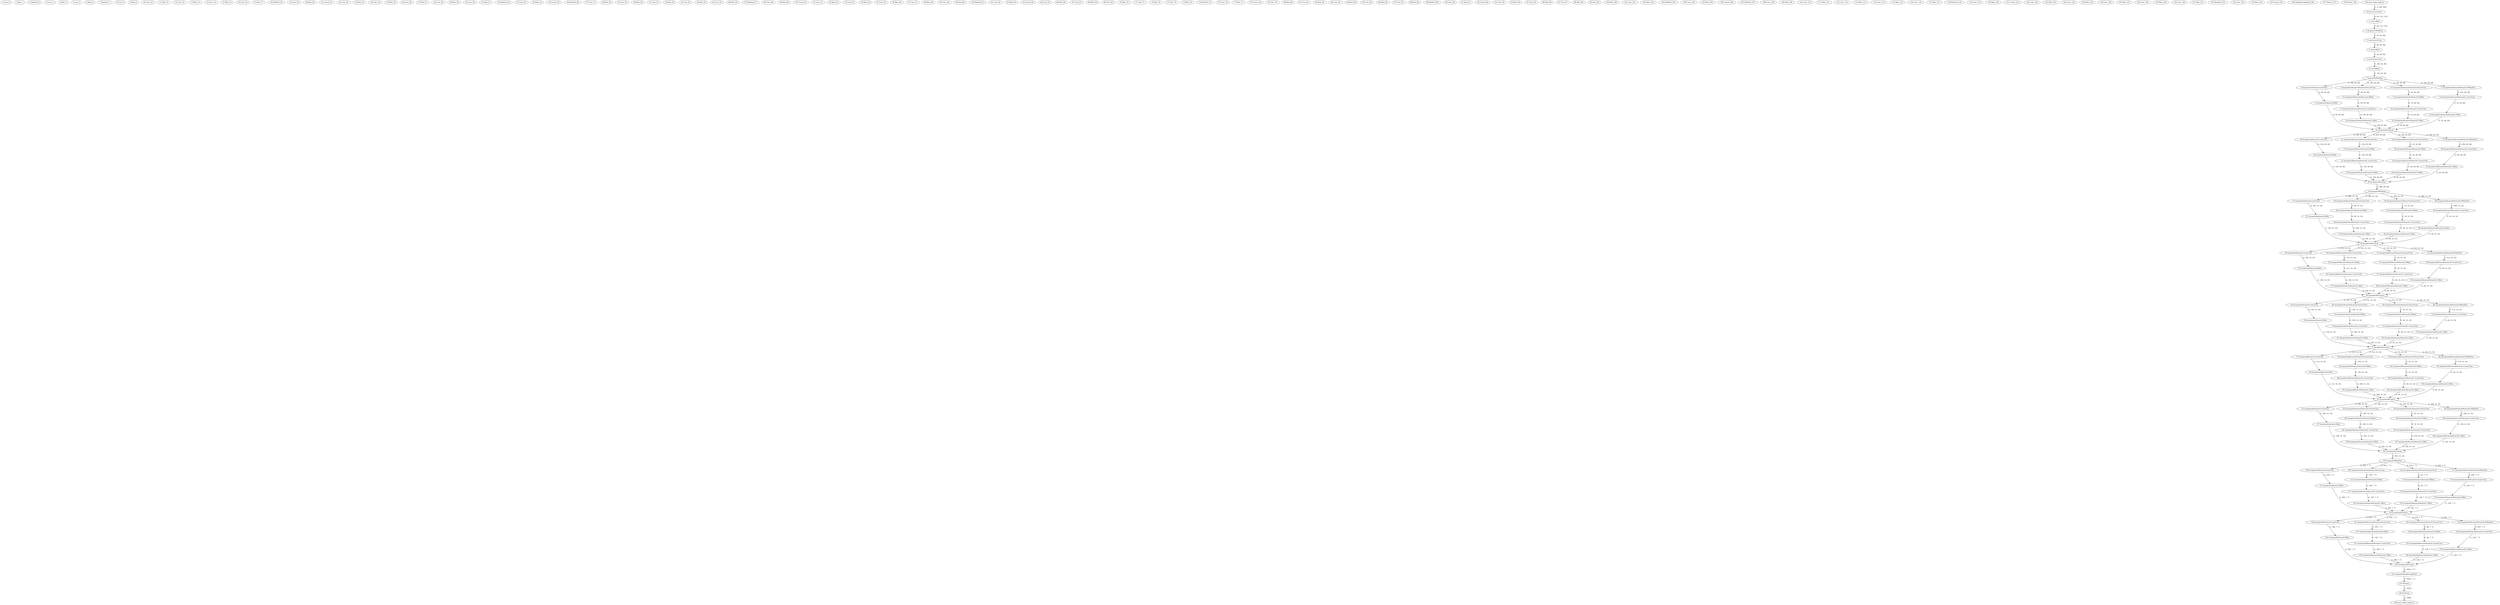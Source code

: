 strict digraph  {
"0 Conv_0" [id=0, type=Conv];
"1 Relu_1" [id=1, type=Relu];
"2 MaxPool_2" [id=2, type=MaxPool];
"3 Conv_3" [id=3, type=Conv];
"4 Relu_4" [id=4, type=Relu];
"5 Conv_5" [id=5, type=Conv];
"6 Relu_6" [id=6, type=Relu];
"7 MaxPool_7" [id=7, type=MaxPool];
"8 Conv_8" [id=8, type=Conv];
"9 Relu_9" [id=9, type=Relu];
"10 Conv_10" [id=10, type=Conv];
"11 Relu_11" [id=11, type=Relu];
"12 Conv_12" [id=12, type=Conv];
"13 Relu_13" [id=13, type=Relu];
"14 Conv_14" [id=14, type=Conv];
"15 Relu_15" [id=15, type=Relu];
"16 Conv_16" [id=16, type=Conv];
"17 Relu_17" [id=17, type=Relu];
"18 MaxPool_18" [id=18, type=MaxPool];
"19 Conv_19" [id=19, type=Conv];
"20 Relu_20" [id=20, type=Relu];
"21 Concat_21" [id=21, type=Concat];
"22 Conv_22" [id=22, type=Conv];
"23 Relu_23" [id=23, type=Relu];
"24 Conv_24" [id=24, type=Conv];
"25 Relu_25" [id=25, type=Relu];
"26 Conv_26" [id=26, type=Conv];
"27 Relu_27" [id=27, type=Relu];
"28 Conv_28" [id=28, type=Conv];
"29 Relu_29" [id=29, type=Relu];
"30 Conv_30" [id=30, type=Conv];
"31 Relu_31" [id=31, type=Relu];
"32 MaxPool_32" [id=32, type=MaxPool];
"33 Conv_33" [id=33, type=Conv];
"34 Relu_34" [id=34, type=Relu];
"35 Concat_35" [id=35, type=Concat];
"36 MaxPool_36" [id=36, type=MaxPool];
"37 Conv_37" [id=37, type=Conv];
"38 Relu_38" [id=38, type=Relu];
"39 Conv_39" [id=39, type=Conv];
"40 Relu_40" [id=40, type=Relu];
"41 Conv_41" [id=41, type=Conv];
"42 Relu_42" [id=42, type=Relu];
"43 Conv_43" [id=43, type=Conv];
"44 Relu_44" [id=44, type=Relu];
"45 Conv_45" [id=45, type=Conv];
"46 Relu_46" [id=46, type=Relu];
"47 MaxPool_47" [id=47, type=MaxPool];
"48 Conv_48" [id=48, type=Conv];
"49 Relu_49" [id=49, type=Relu];
"50 Concat_50" [id=50, type=Concat];
"51 Conv_51" [id=51, type=Conv];
"52 Relu_52" [id=52, type=Relu];
"53 Conv_53" [id=53, type=Conv];
"54 Relu_54" [id=54, type=Relu];
"55 Conv_55" [id=55, type=Conv];
"56 Relu_56" [id=56, type=Relu];
"57 Conv_57" [id=57, type=Conv];
"58 Relu_58" [id=58, type=Relu];
"59 Conv_59" [id=59, type=Conv];
"60 Relu_60" [id=60, type=Relu];
"61 MaxPool_61" [id=61, type=MaxPool];
"62 Conv_62" [id=62, type=Conv];
"63 Relu_63" [id=63, type=Relu];
"64 Concat_64" [id=64, type=Concat];
"65 Conv_65" [id=65, type=Conv];
"66 Relu_66" [id=66, type=Relu];
"67 Conv_67" [id=67, type=Conv];
"68 Relu_68" [id=68, type=Relu];
"69 Conv_69" [id=69, type=Conv];
"70 Relu_70" [id=70, type=Relu];
"71 Conv_71" [id=71, type=Conv];
"72 Relu_72" [id=72, type=Relu];
"73 Conv_73" [id=73, type=Conv];
"74 Relu_74" [id=74, type=Relu];
"75 MaxPool_75" [id=75, type=MaxPool];
"76 Conv_76" [id=76, type=Conv];
"77 Relu_77" [id=77, type=Relu];
"78 Concat_78" [id=78, type=Concat];
"79 Conv_79" [id=79, type=Conv];
"80 Relu_80" [id=80, type=Relu];
"81 Conv_81" [id=81, type=Conv];
"82 Relu_82" [id=82, type=Relu];
"83 Conv_83" [id=83, type=Conv];
"84 Relu_84" [id=84, type=Relu];
"85 Conv_85" [id=85, type=Conv];
"86 Relu_86" [id=86, type=Relu];
"87 Conv_87" [id=87, type=Conv];
"88 Relu_88" [id=88, type=Relu];
"89 MaxPool_89" [id=89, type=MaxPool];
"90 Conv_90" [id=90, type=Conv];
"91 Relu_91" [id=91, type=Relu];
"92 Concat_92" [id=92, type=Concat];
"93 Conv_93" [id=93, type=Conv];
"94 Relu_94" [id=94, type=Relu];
"95 Conv_95" [id=95, type=Conv];
"96 Relu_96" [id=96, type=Relu];
"97 Conv_97" [id=97, type=Conv];
"98 Relu_98" [id=98, type=Relu];
"99 Conv_99" [id=99, type=Conv];
"100 Relu_100" [id=100, type=Relu];
"101 Conv_101" [id=101, type=Conv];
"102 Relu_102" [id=102, type=Relu];
"103 MaxPool_103" [id=103, type=MaxPool];
"104 Conv_104" [id=104, type=Conv];
"105 Relu_105" [id=105, type=Relu];
"106 Concat_106" [id=106, type=Concat];
"107 MaxPool_107" [id=107, type=MaxPool];
"108 Conv_108" [id=108, type=Conv];
"109 Relu_109" [id=109, type=Relu];
"110 Conv_110" [id=110, type=Conv];
"111 Relu_111" [id=111, type=Relu];
"112 Conv_112" [id=112, type=Conv];
"113 Relu_113" [id=113, type=Relu];
"114 Conv_114" [id=114, type=Conv];
"115 Relu_115" [id=115, type=Relu];
"116 Conv_116" [id=116, type=Conv];
"117 Relu_117" [id=117, type=Relu];
"118 MaxPool_118" [id=118, type=MaxPool];
"119 Conv_119" [id=119, type=Conv];
"120 Relu_120" [id=120, type=Relu];
"121 Concat_121" [id=121, type=Concat];
"122 Conv_122" [id=122, type=Conv];
"123 Relu_123" [id=123, type=Relu];
"124 Conv_124" [id=124, type=Conv];
"125 Relu_125" [id=125, type=Relu];
"126 Conv_126" [id=126, type=Conv];
"127 Relu_127" [id=127, type=Relu];
"128 Conv_128" [id=128, type=Conv];
"129 Relu_129" [id=129, type=Relu];
"130 Conv_130" [id=130, type=Conv];
"131 Relu_131" [id=131, type=Relu];
"132 MaxPool_132" [id=132, type=MaxPool];
"133 Conv_133" [id=133, type=Conv];
"134 Relu_134" [id=134, type=Relu];
"135 Concat_135" [id=135, type=Concat];
"136 GlobalAveragePool_136" [id=136, type=GlobalAveragePool];
"137 Flatten_137" [id=137, type=Flatten];
"138 Gemm_138" [id=138, type=Gemm];
"139 nncf_model_input_0" [id=139, type=nncf_model_input];
"140 nncf_model_output_0" [id=140, type=nncf_model_output];
"0 /conv1/conv/Conv" -> "1 /conv1/Relu"  [label="[1, 64, 112, 112]", style=solid];
"1 /conv1/Relu" -> "2 /maxpool1/MaxPool"  [label="[1, 64, 112, 112]", style=solid];
"2 /maxpool1/MaxPool" -> "3 /conv2/conv/Conv"  [label="[1, 64, 56, 56]", style=solid];
"3 /conv2/conv/Conv" -> "4 /conv2/Relu"  [label="[1, 64, 56, 56]", style=solid];
"4 /conv2/Relu" -> "5 /conv3/conv/Conv"  [label="[1, 64, 56, 56]", style=solid];
"5 /conv3/conv/Conv" -> "6 /conv3/Relu"  [label="[1, 192, 56, 56]", style=solid];
"6 /conv3/Relu" -> "7 /maxpool2/MaxPool"  [label="[1, 192, 56, 56]", style=solid];
"7 /maxpool2/MaxPool" -> "8 /inception3a/branch1/conv/Conv"  [label="[1, 192, 28, 28]", style=solid];
"7 /maxpool2/MaxPool" -> "9 /inception3a/branch2/branch2.0/conv/Conv"  [label="[1, 192, 28, 28]", style=solid];
"7 /maxpool2/MaxPool" -> "10 /inception3a/branch3/branch3.0/conv/Conv"  [label="[1, 192, 28, 28]", style=solid];
"7 /maxpool2/MaxPool" -> "11 /inception3a/branch4/branch4.0/MaxPool"  [label="[1, 192, 28, 28]", style=solid];
"8 /inception3a/branch1/conv/Conv" -> "12 /inception3a/branch1/Relu"  [label="[1, 64, 28, 28]", style=solid];
"9 /inception3a/branch2/branch2.0/conv/Conv" -> "13 /inception3a/branch2/branch2.0/Relu"  [label="[1, 96, 28, 28]", style=solid];
"10 /inception3a/branch3/branch3.0/conv/Conv" -> "14 /inception3a/branch3/branch3.0/Relu"  [label="[1, 16, 28, 28]", style=solid];
"11 /inception3a/branch4/branch4.0/MaxPool" -> "15 /inception3a/branch4/branch4.1/conv/Conv"  [label="[1, 192, 28, 28]", style=solid];
"12 /inception3a/branch1/Relu" -> "16 /inception3a/Concat"  [label="[1, 64, 28, 28]", style=solid];
"13 /inception3a/branch2/branch2.0/Relu" -> "17 /inception3a/branch2/branch2.1/conv/Conv"  [label="[1, 96, 28, 28]", style=solid];
"14 /inception3a/branch3/branch3.0/Relu" -> "18 /inception3a/branch3/branch3.1/conv/Conv"  [label="[1, 16, 28, 28]", style=solid];
"15 /inception3a/branch4/branch4.1/conv/Conv" -> "19 /inception3a/branch4/branch4.1/Relu"  [label="[1, 32, 28, 28]", style=solid];
"16 /inception3a/Concat" -> "20 /inception3b/branch1/conv/Conv"  [label="[1, 256, 28, 28]", style=solid];
"16 /inception3a/Concat" -> "21 /inception3b/branch2/branch2.0/conv/Conv"  [label="[1, 256, 28, 28]", style=solid];
"16 /inception3a/Concat" -> "22 /inception3b/branch3/branch3.0/conv/Conv"  [label="[1, 256, 28, 28]", style=solid];
"16 /inception3a/Concat" -> "23 /inception3b/branch4/branch4.0/MaxPool"  [label="[1, 256, 28, 28]", style=solid];
"17 /inception3a/branch2/branch2.1/conv/Conv" -> "24 /inception3a/branch2/branch2.1/Relu"  [label="[1, 128, 28, 28]", style=solid];
"18 /inception3a/branch3/branch3.1/conv/Conv" -> "25 /inception3a/branch3/branch3.1/Relu"  [label="[1, 32, 28, 28]", style=solid];
"19 /inception3a/branch4/branch4.1/Relu" -> "16 /inception3a/Concat"  [label="[1, 32, 28, 28]", style=solid];
"20 /inception3b/branch1/conv/Conv" -> "26 /inception3b/branch1/Relu"  [label="[1, 128, 28, 28]", style=solid];
"21 /inception3b/branch2/branch2.0/conv/Conv" -> "27 /inception3b/branch2/branch2.0/Relu"  [label="[1, 128, 28, 28]", style=solid];
"22 /inception3b/branch3/branch3.0/conv/Conv" -> "28 /inception3b/branch3/branch3.0/Relu"  [label="[1, 32, 28, 28]", style=solid];
"23 /inception3b/branch4/branch4.0/MaxPool" -> "29 /inception3b/branch4/branch4.1/conv/Conv"  [label="[1, 256, 28, 28]", style=solid];
"24 /inception3a/branch2/branch2.1/Relu" -> "16 /inception3a/Concat"  [label="[1, 128, 28, 28]", style=solid];
"25 /inception3a/branch3/branch3.1/Relu" -> "16 /inception3a/Concat"  [label="[1, 32, 28, 28]", style=solid];
"26 /inception3b/branch1/Relu" -> "30 /inception3b/Concat"  [label="[1, 128, 28, 28]", style=solid];
"27 /inception3b/branch2/branch2.0/Relu" -> "31 /inception3b/branch2/branch2.1/conv/Conv"  [label="[1, 128, 28, 28]", style=solid];
"28 /inception3b/branch3/branch3.0/Relu" -> "32 /inception3b/branch3/branch3.1/conv/Conv"  [label="[1, 32, 28, 28]", style=solid];
"29 /inception3b/branch4/branch4.1/conv/Conv" -> "33 /inception3b/branch4/branch4.1/Relu"  [label="[1, 64, 28, 28]", style=solid];
"30 /inception3b/Concat" -> "34 /maxpool3/MaxPool"  [label="[1, 480, 28, 28]", style=solid];
"31 /inception3b/branch2/branch2.1/conv/Conv" -> "35 /inception3b/branch2/branch2.1/Relu"  [label="[1, 192, 28, 28]", style=solid];
"32 /inception3b/branch3/branch3.1/conv/Conv" -> "36 /inception3b/branch3/branch3.1/Relu"  [label="[1, 96, 28, 28]", style=solid];
"33 /inception3b/branch4/branch4.1/Relu" -> "30 /inception3b/Concat"  [label="[1, 64, 28, 28]", style=solid];
"34 /maxpool3/MaxPool" -> "37 /inception4a/branch1/conv/Conv"  [label="[1, 480, 14, 14]", style=solid];
"34 /maxpool3/MaxPool" -> "38 /inception4a/branch2/branch2.0/conv/Conv"  [label="[1, 480, 14, 14]", style=solid];
"34 /maxpool3/MaxPool" -> "39 /inception4a/branch3/branch3.0/conv/Conv"  [label="[1, 480, 14, 14]", style=solid];
"34 /maxpool3/MaxPool" -> "40 /inception4a/branch4/branch4.0/MaxPool"  [label="[1, 480, 14, 14]", style=solid];
"35 /inception3b/branch2/branch2.1/Relu" -> "30 /inception3b/Concat"  [label="[1, 192, 28, 28]", style=solid];
"36 /inception3b/branch3/branch3.1/Relu" -> "30 /inception3b/Concat"  [label="[1, 96, 28, 28]", style=solid];
"37 /inception4a/branch1/conv/Conv" -> "41 /inception4a/branch1/Relu"  [label="[1, 192, 14, 14]", style=solid];
"38 /inception4a/branch2/branch2.0/conv/Conv" -> "42 /inception4a/branch2/branch2.0/Relu"  [label="[1, 96, 14, 14]", style=solid];
"39 /inception4a/branch3/branch3.0/conv/Conv" -> "43 /inception4a/branch3/branch3.0/Relu"  [label="[1, 16, 14, 14]", style=solid];
"40 /inception4a/branch4/branch4.0/MaxPool" -> "44 /inception4a/branch4/branch4.1/conv/Conv"  [label="[1, 480, 14, 14]", style=solid];
"41 /inception4a/branch1/Relu" -> "45 /inception4a/Concat"  [label="[1, 192, 14, 14]", style=solid];
"42 /inception4a/branch2/branch2.0/Relu" -> "46 /inception4a/branch2/branch2.1/conv/Conv"  [label="[1, 96, 14, 14]", style=solid];
"43 /inception4a/branch3/branch3.0/Relu" -> "47 /inception4a/branch3/branch3.1/conv/Conv"  [label="[1, 16, 14, 14]", style=solid];
"44 /inception4a/branch4/branch4.1/conv/Conv" -> "48 /inception4a/branch4/branch4.1/Relu"  [label="[1, 64, 14, 14]", style=solid];
"45 /inception4a/Concat" -> "49 /inception4b/branch1/conv/Conv"  [label="[1, 512, 14, 14]", style=solid];
"45 /inception4a/Concat" -> "50 /inception4b/branch2/branch2.0/conv/Conv"  [label="[1, 512, 14, 14]", style=solid];
"45 /inception4a/Concat" -> "51 /inception4b/branch3/branch3.0/conv/Conv"  [label="[1, 512, 14, 14]", style=solid];
"45 /inception4a/Concat" -> "52 /inception4b/branch4/branch4.0/MaxPool"  [label="[1, 512, 14, 14]", style=solid];
"46 /inception4a/branch2/branch2.1/conv/Conv" -> "53 /inception4a/branch2/branch2.1/Relu"  [label="[1, 208, 14, 14]", style=solid];
"47 /inception4a/branch3/branch3.1/conv/Conv" -> "54 /inception4a/branch3/branch3.1/Relu"  [label="[1, 48, 14, 14]", style=solid];
"48 /inception4a/branch4/branch4.1/Relu" -> "45 /inception4a/Concat"  [label="[1, 64, 14, 14]", style=solid];
"49 /inception4b/branch1/conv/Conv" -> "55 /inception4b/branch1/Relu"  [label="[1, 160, 14, 14]", style=solid];
"50 /inception4b/branch2/branch2.0/conv/Conv" -> "56 /inception4b/branch2/branch2.0/Relu"  [label="[1, 112, 14, 14]", style=solid];
"51 /inception4b/branch3/branch3.0/conv/Conv" -> "57 /inception4b/branch3/branch3.0/Relu"  [label="[1, 24, 14, 14]", style=solid];
"52 /inception4b/branch4/branch4.0/MaxPool" -> "58 /inception4b/branch4/branch4.1/conv/Conv"  [label="[1, 512, 14, 14]", style=solid];
"53 /inception4a/branch2/branch2.1/Relu" -> "45 /inception4a/Concat"  [label="[1, 208, 14, 14]", style=solid];
"54 /inception4a/branch3/branch3.1/Relu" -> "45 /inception4a/Concat"  [label="[1, 48, 14, 14]", style=solid];
"55 /inception4b/branch1/Relu" -> "59 /inception4b/Concat"  [label="[1, 160, 14, 14]", style=solid];
"56 /inception4b/branch2/branch2.0/Relu" -> "60 /inception4b/branch2/branch2.1/conv/Conv"  [label="[1, 112, 14, 14]", style=solid];
"57 /inception4b/branch3/branch3.0/Relu" -> "61 /inception4b/branch3/branch3.1/conv/Conv"  [label="[1, 24, 14, 14]", style=solid];
"58 /inception4b/branch4/branch4.1/conv/Conv" -> "62 /inception4b/branch4/branch4.1/Relu"  [label="[1, 64, 14, 14]", style=solid];
"59 /inception4b/Concat" -> "63 /inception4c/branch1/conv/Conv"  [label="[1, 512, 14, 14]", style=solid];
"59 /inception4b/Concat" -> "64 /inception4c/branch2/branch2.0/conv/Conv"  [label="[1, 512, 14, 14]", style=solid];
"59 /inception4b/Concat" -> "65 /inception4c/branch3/branch3.0/conv/Conv"  [label="[1, 512, 14, 14]", style=solid];
"59 /inception4b/Concat" -> "66 /inception4c/branch4/branch4.0/MaxPool"  [label="[1, 512, 14, 14]", style=solid];
"60 /inception4b/branch2/branch2.1/conv/Conv" -> "67 /inception4b/branch2/branch2.1/Relu"  [label="[1, 224, 14, 14]", style=solid];
"61 /inception4b/branch3/branch3.1/conv/Conv" -> "68 /inception4b/branch3/branch3.1/Relu"  [label="[1, 64, 14, 14]", style=solid];
"62 /inception4b/branch4/branch4.1/Relu" -> "59 /inception4b/Concat"  [label="[1, 64, 14, 14]", style=solid];
"63 /inception4c/branch1/conv/Conv" -> "69 /inception4c/branch1/Relu"  [label="[1, 128, 14, 14]", style=solid];
"64 /inception4c/branch2/branch2.0/conv/Conv" -> "70 /inception4c/branch2/branch2.0/Relu"  [label="[1, 128, 14, 14]", style=solid];
"65 /inception4c/branch3/branch3.0/conv/Conv" -> "71 /inception4c/branch3/branch3.0/Relu"  [label="[1, 24, 14, 14]", style=solid];
"66 /inception4c/branch4/branch4.0/MaxPool" -> "72 /inception4c/branch4/branch4.1/conv/Conv"  [label="[1, 512, 14, 14]", style=solid];
"67 /inception4b/branch2/branch2.1/Relu" -> "59 /inception4b/Concat"  [label="[1, 224, 14, 14]", style=solid];
"68 /inception4b/branch3/branch3.1/Relu" -> "59 /inception4b/Concat"  [label="[1, 64, 14, 14]", style=solid];
"69 /inception4c/branch1/Relu" -> "73 /inception4c/Concat"  [label="[1, 128, 14, 14]", style=solid];
"70 /inception4c/branch2/branch2.0/Relu" -> "74 /inception4c/branch2/branch2.1/conv/Conv"  [label="[1, 128, 14, 14]", style=solid];
"71 /inception4c/branch3/branch3.0/Relu" -> "75 /inception4c/branch3/branch3.1/conv/Conv"  [label="[1, 24, 14, 14]", style=solid];
"72 /inception4c/branch4/branch4.1/conv/Conv" -> "76 /inception4c/branch4/branch4.1/Relu"  [label="[1, 64, 14, 14]", style=solid];
"73 /inception4c/Concat" -> "77 /inception4d/branch1/conv/Conv"  [label="[1, 512, 14, 14]", style=solid];
"73 /inception4c/Concat" -> "78 /inception4d/branch2/branch2.0/conv/Conv"  [label="[1, 512, 14, 14]", style=solid];
"73 /inception4c/Concat" -> "79 /inception4d/branch3/branch3.0/conv/Conv"  [label="[1, 512, 14, 14]", style=solid];
"73 /inception4c/Concat" -> "80 /inception4d/branch4/branch4.0/MaxPool"  [label="[1, 512, 14, 14]", style=solid];
"74 /inception4c/branch2/branch2.1/conv/Conv" -> "81 /inception4c/branch2/branch2.1/Relu"  [label="[1, 256, 14, 14]", style=solid];
"75 /inception4c/branch3/branch3.1/conv/Conv" -> "82 /inception4c/branch3/branch3.1/Relu"  [label="[1, 64, 14, 14]", style=solid];
"76 /inception4c/branch4/branch4.1/Relu" -> "73 /inception4c/Concat"  [label="[1, 64, 14, 14]", style=solid];
"77 /inception4d/branch1/conv/Conv" -> "83 /inception4d/branch1/Relu"  [label="[1, 112, 14, 14]", style=solid];
"78 /inception4d/branch2/branch2.0/conv/Conv" -> "84 /inception4d/branch2/branch2.0/Relu"  [label="[1, 144, 14, 14]", style=solid];
"79 /inception4d/branch3/branch3.0/conv/Conv" -> "85 /inception4d/branch3/branch3.0/Relu"  [label="[1, 32, 14, 14]", style=solid];
"80 /inception4d/branch4/branch4.0/MaxPool" -> "86 /inception4d/branch4/branch4.1/conv/Conv"  [label="[1, 512, 14, 14]", style=solid];
"81 /inception4c/branch2/branch2.1/Relu" -> "73 /inception4c/Concat"  [label="[1, 256, 14, 14]", style=solid];
"82 /inception4c/branch3/branch3.1/Relu" -> "73 /inception4c/Concat"  [label="[1, 64, 14, 14]", style=solid];
"83 /inception4d/branch1/Relu" -> "87 /inception4d/Concat"  [label="[1, 112, 14, 14]", style=solid];
"84 /inception4d/branch2/branch2.0/Relu" -> "88 /inception4d/branch2/branch2.1/conv/Conv"  [label="[1, 144, 14, 14]", style=solid];
"85 /inception4d/branch3/branch3.0/Relu" -> "89 /inception4d/branch3/branch3.1/conv/Conv"  [label="[1, 32, 14, 14]", style=solid];
"86 /inception4d/branch4/branch4.1/conv/Conv" -> "90 /inception4d/branch4/branch4.1/Relu"  [label="[1, 64, 14, 14]", style=solid];
"87 /inception4d/Concat" -> "91 /inception4e/branch1/conv/Conv"  [label="[1, 528, 14, 14]", style=solid];
"87 /inception4d/Concat" -> "92 /inception4e/branch2/branch2.0/conv/Conv"  [label="[1, 528, 14, 14]", style=solid];
"87 /inception4d/Concat" -> "93 /inception4e/branch3/branch3.0/conv/Conv"  [label="[1, 528, 14, 14]", style=solid];
"87 /inception4d/Concat" -> "94 /inception4e/branch4/branch4.0/MaxPool"  [label="[1, 528, 14, 14]", style=solid];
"88 /inception4d/branch2/branch2.1/conv/Conv" -> "95 /inception4d/branch2/branch2.1/Relu"  [label="[1, 288, 14, 14]", style=solid];
"89 /inception4d/branch3/branch3.1/conv/Conv" -> "96 /inception4d/branch3/branch3.1/Relu"  [label="[1, 64, 14, 14]", style=solid];
"90 /inception4d/branch4/branch4.1/Relu" -> "87 /inception4d/Concat"  [label="[1, 64, 14, 14]", style=solid];
"91 /inception4e/branch1/conv/Conv" -> "97 /inception4e/branch1/Relu"  [label="[1, 256, 14, 14]", style=solid];
"92 /inception4e/branch2/branch2.0/conv/Conv" -> "98 /inception4e/branch2/branch2.0/Relu"  [label="[1, 160, 14, 14]", style=solid];
"93 /inception4e/branch3/branch3.0/conv/Conv" -> "99 /inception4e/branch3/branch3.0/Relu"  [label="[1, 32, 14, 14]", style=solid];
"94 /inception4e/branch4/branch4.0/MaxPool" -> "100 /inception4e/branch4/branch4.1/conv/Conv"  [label="[1, 528, 14, 14]", style=solid];
"95 /inception4d/branch2/branch2.1/Relu" -> "87 /inception4d/Concat"  [label="[1, 288, 14, 14]", style=solid];
"96 /inception4d/branch3/branch3.1/Relu" -> "87 /inception4d/Concat"  [label="[1, 64, 14, 14]", style=solid];
"97 /inception4e/branch1/Relu" -> "101 /inception4e/Concat"  [label="[1, 256, 14, 14]", style=solid];
"98 /inception4e/branch2/branch2.0/Relu" -> "102 /inception4e/branch2/branch2.1/conv/Conv"  [label="[1, 160, 14, 14]", style=solid];
"99 /inception4e/branch3/branch3.0/Relu" -> "103 /inception4e/branch3/branch3.1/conv/Conv"  [label="[1, 32, 14, 14]", style=solid];
"100 /inception4e/branch4/branch4.1/conv/Conv" -> "104 /inception4e/branch4/branch4.1/Relu"  [label="[1, 128, 14, 14]", style=solid];
"101 /inception4e/Concat" -> "105 /maxpool4/MaxPool"  [label="[1, 832, 14, 14]", style=solid];
"102 /inception4e/branch2/branch2.1/conv/Conv" -> "106 /inception4e/branch2/branch2.1/Relu"  [label="[1, 320, 14, 14]", style=solid];
"103 /inception4e/branch3/branch3.1/conv/Conv" -> "107 /inception4e/branch3/branch3.1/Relu"  [label="[1, 128, 14, 14]", style=solid];
"104 /inception4e/branch4/branch4.1/Relu" -> "101 /inception4e/Concat"  [label="[1, 128, 14, 14]", style=solid];
"105 /maxpool4/MaxPool" -> "108 /inception5a/branch1/conv/Conv"  [label="[1, 832, 7, 7]", style=solid];
"105 /maxpool4/MaxPool" -> "109 /inception5a/branch2/branch2.0/conv/Conv"  [label="[1, 832, 7, 7]", style=solid];
"105 /maxpool4/MaxPool" -> "110 /inception5a/branch3/branch3.0/conv/Conv"  [label="[1, 832, 7, 7]", style=solid];
"105 /maxpool4/MaxPool" -> "111 /inception5a/branch4/branch4.0/MaxPool"  [label="[1, 832, 7, 7]", style=solid];
"106 /inception4e/branch2/branch2.1/Relu" -> "101 /inception4e/Concat"  [label="[1, 320, 14, 14]", style=solid];
"107 /inception4e/branch3/branch3.1/Relu" -> "101 /inception4e/Concat"  [label="[1, 128, 14, 14]", style=solid];
"108 /inception5a/branch1/conv/Conv" -> "112 /inception5a/branch1/Relu"  [label="[1, 256, 7, 7]", style=solid];
"109 /inception5a/branch2/branch2.0/conv/Conv" -> "113 /inception5a/branch2/branch2.0/Relu"  [label="[1, 160, 7, 7]", style=solid];
"110 /inception5a/branch3/branch3.0/conv/Conv" -> "114 /inception5a/branch3/branch3.0/Relu"  [label="[1, 32, 7, 7]", style=solid];
"111 /inception5a/branch4/branch4.0/MaxPool" -> "115 /inception5a/branch4/branch4.1/conv/Conv"  [label="[1, 832, 7, 7]", style=solid];
"112 /inception5a/branch1/Relu" -> "116 /inception5a/Concat"  [label="[1, 256, 7, 7]", style=solid];
"113 /inception5a/branch2/branch2.0/Relu" -> "117 /inception5a/branch2/branch2.1/conv/Conv"  [label="[1, 160, 7, 7]", style=solid];
"114 /inception5a/branch3/branch3.0/Relu" -> "118 /inception5a/branch3/branch3.1/conv/Conv"  [label="[1, 32, 7, 7]", style=solid];
"115 /inception5a/branch4/branch4.1/conv/Conv" -> "119 /inception5a/branch4/branch4.1/Relu"  [label="[1, 128, 7, 7]", style=solid];
"116 /inception5a/Concat" -> "120 /inception5b/branch1/conv/Conv"  [label="[1, 832, 7, 7]", style=solid];
"116 /inception5a/Concat" -> "121 /inception5b/branch2/branch2.0/conv/Conv"  [label="[1, 832, 7, 7]", style=solid];
"116 /inception5a/Concat" -> "122 /inception5b/branch3/branch3.0/conv/Conv"  [label="[1, 832, 7, 7]", style=solid];
"116 /inception5a/Concat" -> "123 /inception5b/branch4/branch4.0/MaxPool"  [label="[1, 832, 7, 7]", style=solid];
"117 /inception5a/branch2/branch2.1/conv/Conv" -> "124 /inception5a/branch2/branch2.1/Relu"  [label="[1, 320, 7, 7]", style=solid];
"118 /inception5a/branch3/branch3.1/conv/Conv" -> "125 /inception5a/branch3/branch3.1/Relu"  [label="[1, 128, 7, 7]", style=solid];
"119 /inception5a/branch4/branch4.1/Relu" -> "116 /inception5a/Concat"  [label="[1, 128, 7, 7]", style=solid];
"120 /inception5b/branch1/conv/Conv" -> "126 /inception5b/branch1/Relu"  [label="[1, 384, 7, 7]", style=solid];
"121 /inception5b/branch2/branch2.0/conv/Conv" -> "127 /inception5b/branch2/branch2.0/Relu"  [label="[1, 192, 7, 7]", style=solid];
"122 /inception5b/branch3/branch3.0/conv/Conv" -> "128 /inception5b/branch3/branch3.0/Relu"  [label="[1, 48, 7, 7]", style=solid];
"123 /inception5b/branch4/branch4.0/MaxPool" -> "129 /inception5b/branch4/branch4.1/conv/Conv"  [label="[1, 832, 7, 7]", style=solid];
"124 /inception5a/branch2/branch2.1/Relu" -> "116 /inception5a/Concat"  [label="[1, 320, 7, 7]", style=solid];
"125 /inception5a/branch3/branch3.1/Relu" -> "116 /inception5a/Concat"  [label="[1, 128, 7, 7]", style=solid];
"126 /inception5b/branch1/Relu" -> "130 /inception5b/Concat"  [label="[1, 384, 7, 7]", style=solid];
"127 /inception5b/branch2/branch2.0/Relu" -> "131 /inception5b/branch2/branch2.1/conv/Conv"  [label="[1, 192, 7, 7]", style=solid];
"128 /inception5b/branch3/branch3.0/Relu" -> "132 /inception5b/branch3/branch3.1/conv/Conv"  [label="[1, 48, 7, 7]", style=solid];
"129 /inception5b/branch4/branch4.1/conv/Conv" -> "133 /inception5b/branch4/branch4.1/Relu"  [label="[1, 128, 7, 7]", style=solid];
"130 /inception5b/Concat" -> "134 /avgpool/GlobalAveragePool"  [label="[1, 1024, 7, 7]", style=solid];
"131 /inception5b/branch2/branch2.1/conv/Conv" -> "135 /inception5b/branch2/branch2.1/Relu"  [label="[1, 384, 7, 7]", style=solid];
"132 /inception5b/branch3/branch3.1/conv/Conv" -> "136 /inception5b/branch3/branch3.1/Relu"  [label="[1, 128, 7, 7]", style=solid];
"133 /inception5b/branch4/branch4.1/Relu" -> "130 /inception5b/Concat"  [label="[1, 128, 7, 7]", style=solid];
"134 /avgpool/GlobalAveragePool" -> "137 /Flatten"  [label="[1, 1024, 1, 1]", style=solid];
"135 /inception5b/branch2/branch2.1/Relu" -> "130 /inception5b/Concat"  [label="[1, 384, 7, 7]", style=solid];
"136 /inception5b/branch3/branch3.1/Relu" -> "130 /inception5b/Concat"  [label="[1, 128, 7, 7]", style=solid];
"137 /Flatten" -> "138 /fc/Gemm"  [label="[1, 1024]", style=solid];
"138 /fc/Gemm" -> "140 nncf_model_output_0"  [label="[1, 1000]", style=solid];
"139 nncf_model_input_0" -> "0 /conv1/conv/Conv"  [label="[1, 3, 224, 224]", style=solid];
}

